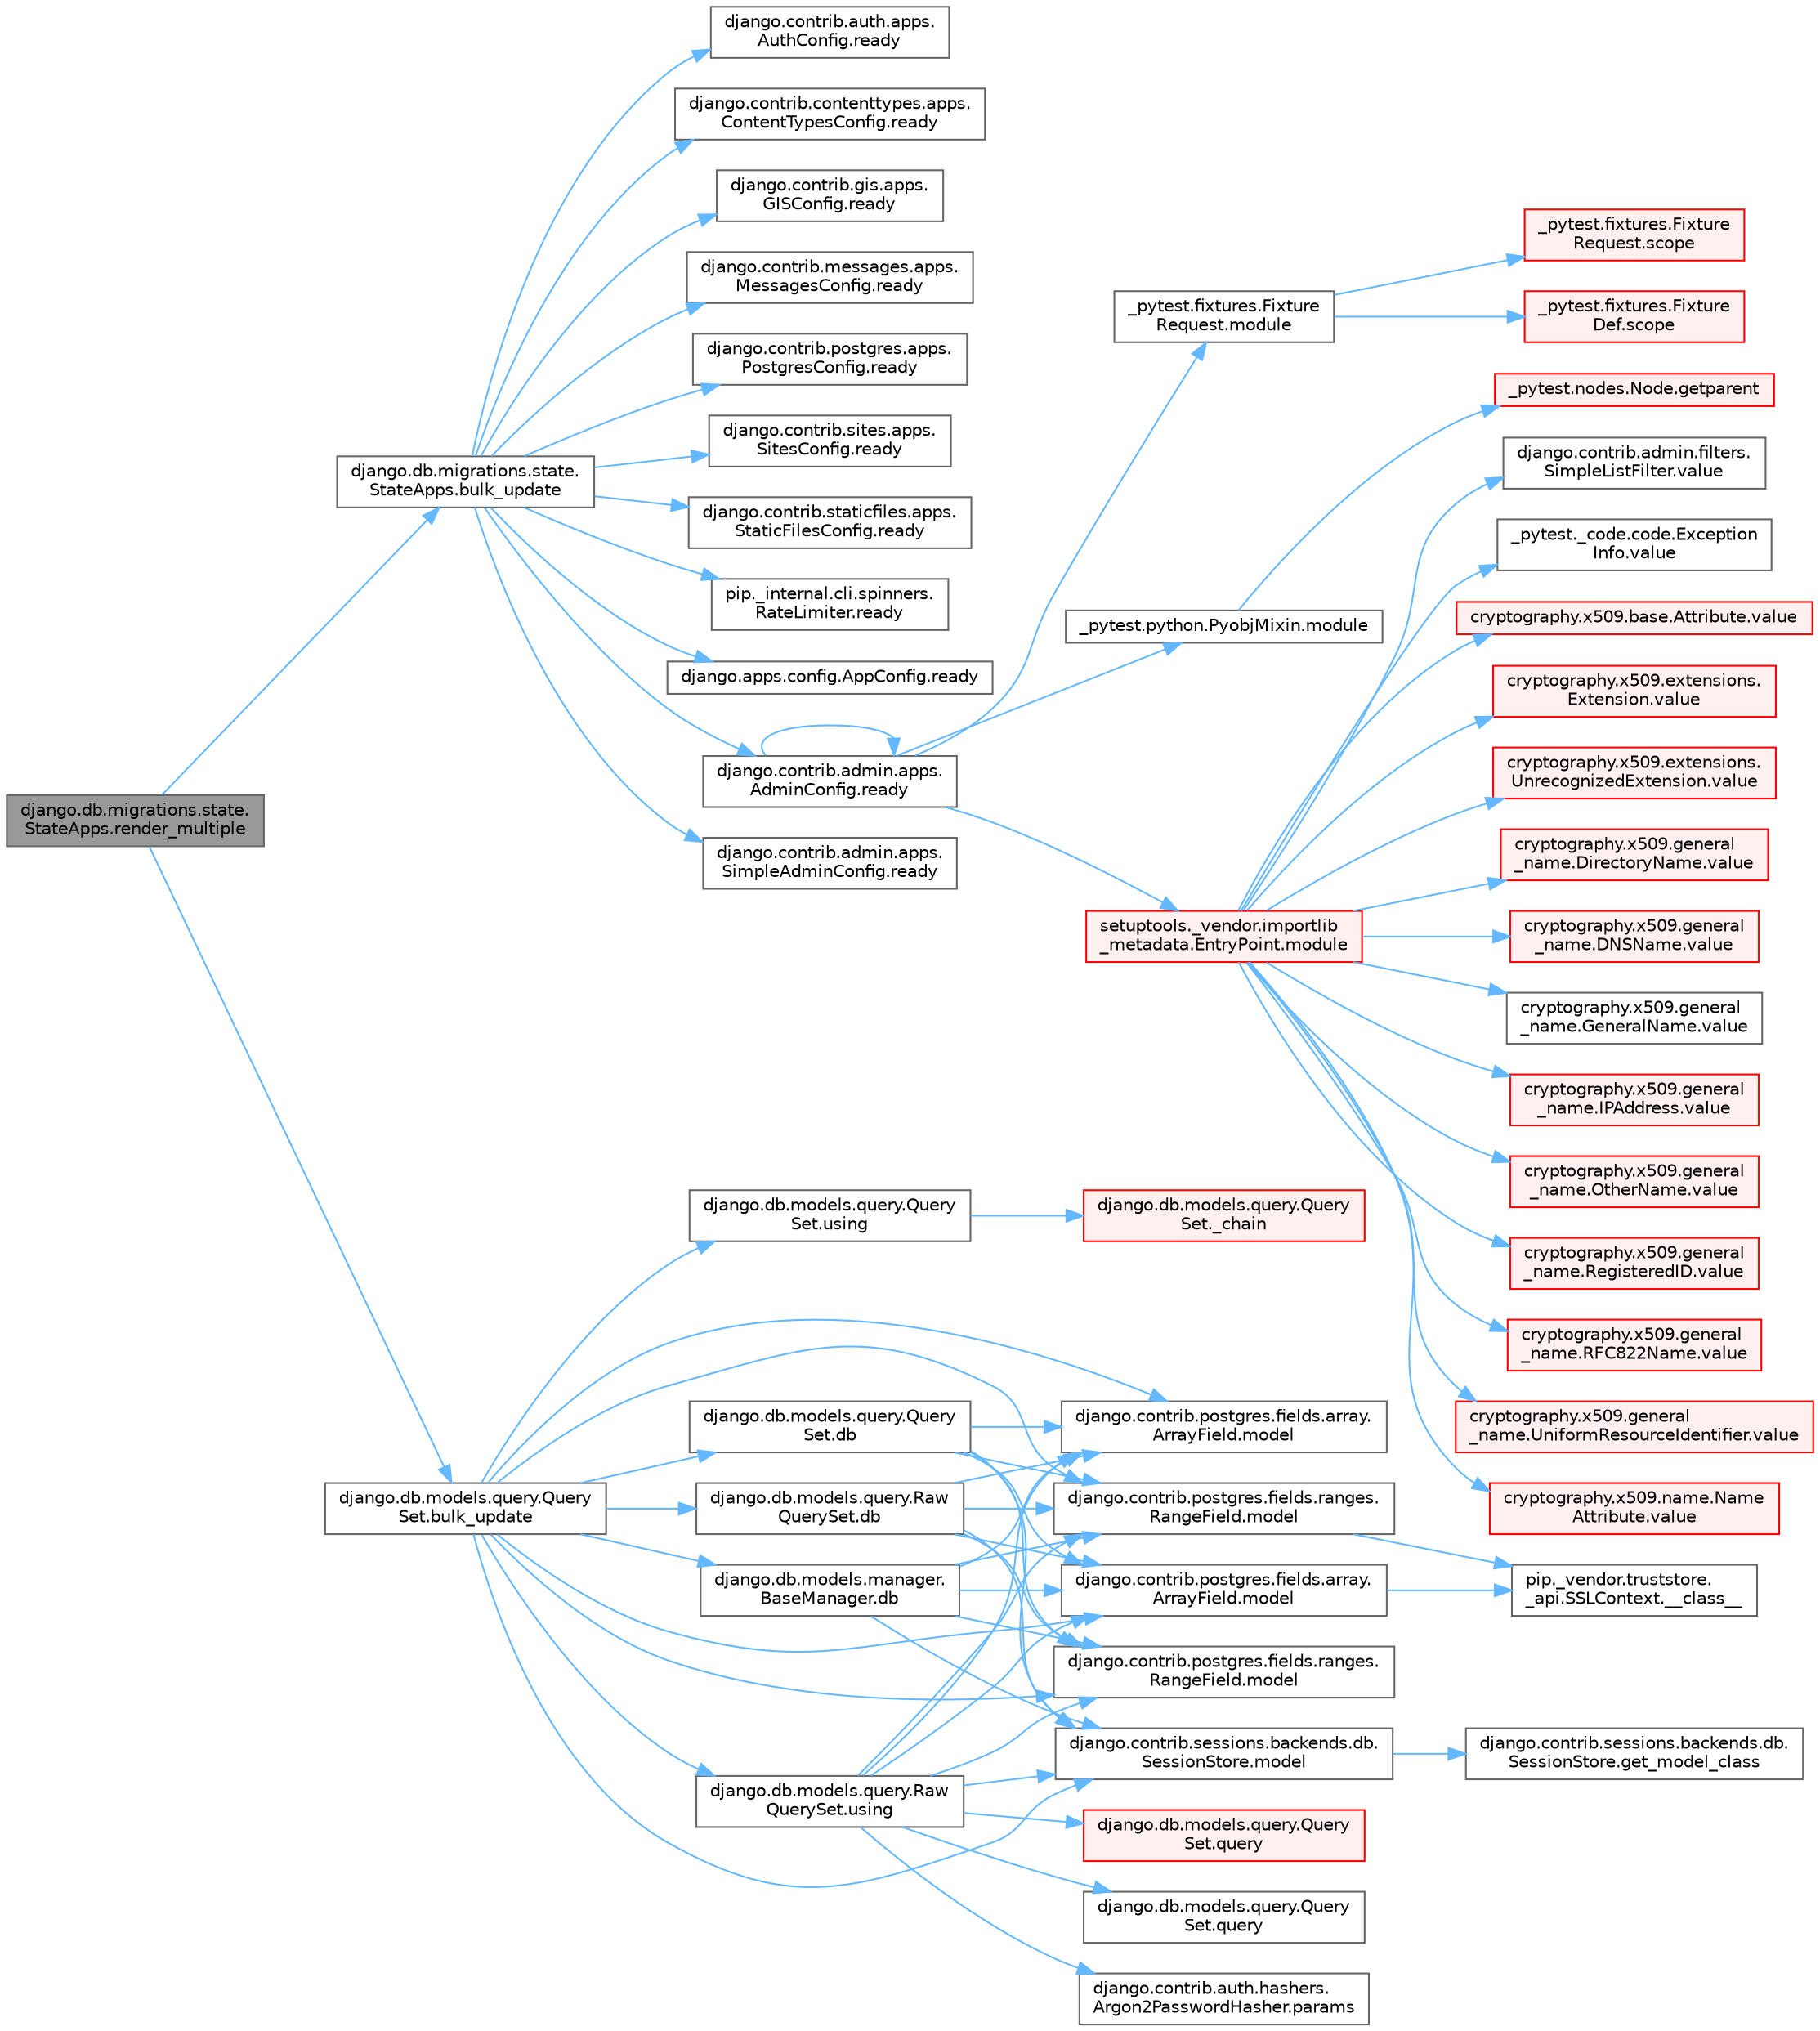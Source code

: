 digraph "django.db.migrations.state.StateApps.render_multiple"
{
 // LATEX_PDF_SIZE
  bgcolor="transparent";
  edge [fontname=Helvetica,fontsize=10,labelfontname=Helvetica,labelfontsize=10];
  node [fontname=Helvetica,fontsize=10,shape=box,height=0.2,width=0.4];
  rankdir="LR";
  Node1 [id="Node000001",label="django.db.migrations.state.\lStateApps.render_multiple",height=0.2,width=0.4,color="gray40", fillcolor="grey60", style="filled", fontcolor="black",tooltip=" "];
  Node1 -> Node2 [id="edge1_Node000001_Node000002",color="steelblue1",style="solid",tooltip=" "];
  Node2 [id="Node000002",label="django.db.migrations.state.\lStateApps.bulk_update",height=0.2,width=0.4,color="grey40", fillcolor="white", style="filled",URL="$classdjango_1_1db_1_1migrations_1_1state_1_1_state_apps.html#a088e6d29c8b84b8b280c984a31b5bb1f",tooltip=" "];
  Node2 -> Node3 [id="edge2_Node000002_Node000003",color="steelblue1",style="solid",tooltip=" "];
  Node3 [id="Node000003",label="django.apps.config.AppConfig.ready",height=0.2,width=0.4,color="grey40", fillcolor="white", style="filled",URL="$classdjango_1_1apps_1_1config_1_1_app_config.html#a08f05a339329599dd195bf1037c638e5",tooltip=" "];
  Node2 -> Node4 [id="edge3_Node000002_Node000004",color="steelblue1",style="solid",tooltip=" "];
  Node4 [id="Node000004",label="django.contrib.admin.apps.\lAdminConfig.ready",height=0.2,width=0.4,color="grey40", fillcolor="white", style="filled",URL="$classdjango_1_1contrib_1_1admin_1_1apps_1_1_admin_config.html#a974b1b1482df95ff46898bf20d7d0ecd",tooltip=" "];
  Node4 -> Node5 [id="edge4_Node000004_Node000005",color="steelblue1",style="solid",tooltip=" "];
  Node5 [id="Node000005",label="_pytest.fixtures.Fixture\lRequest.module",height=0.2,width=0.4,color="grey40", fillcolor="white", style="filled",URL="$class__pytest_1_1fixtures_1_1_fixture_request.html#ad7a3eaa568b0f3ba67ebf2fd02ecea0e",tooltip=" "];
  Node5 -> Node6 [id="edge5_Node000005_Node000006",color="steelblue1",style="solid",tooltip=" "];
  Node6 [id="Node000006",label="_pytest.fixtures.Fixture\lDef.scope",height=0.2,width=0.4,color="red", fillcolor="#FFF0F0", style="filled",URL="$class__pytest_1_1fixtures_1_1_fixture_def.html#a7631cdae842daae93780def0698acba2",tooltip=" "];
  Node5 -> Node10 [id="edge6_Node000005_Node000010",color="steelblue1",style="solid",tooltip=" "];
  Node10 [id="Node000010",label="_pytest.fixtures.Fixture\lRequest.scope",height=0.2,width=0.4,color="red", fillcolor="#FFF0F0", style="filled",URL="$class__pytest_1_1fixtures_1_1_fixture_request.html#acb5406ee9e8cf7147711b9314b6c951a",tooltip=" "];
  Node4 -> Node11 [id="edge7_Node000004_Node000011",color="steelblue1",style="solid",tooltip=" "];
  Node11 [id="Node000011",label="_pytest.python.PyobjMixin.module",height=0.2,width=0.4,color="grey40", fillcolor="white", style="filled",URL="$class__pytest_1_1python_1_1_pyobj_mixin.html#a59f370b8fb7ac30c262e6dc2797527d2",tooltip=" "];
  Node11 -> Node12 [id="edge8_Node000011_Node000012",color="steelblue1",style="solid",tooltip=" "];
  Node12 [id="Node000012",label="_pytest.nodes.Node.getparent",height=0.2,width=0.4,color="red", fillcolor="#FFF0F0", style="filled",URL="$class__pytest_1_1nodes_1_1_node.html#aa43550c78abb0cf55437b1fd51bf8aa5",tooltip=" "];
  Node4 -> Node15 [id="edge9_Node000004_Node000015",color="steelblue1",style="solid",tooltip=" "];
  Node15 [id="Node000015",label="setuptools._vendor.importlib\l_metadata.EntryPoint.module",height=0.2,width=0.4,color="red", fillcolor="#FFF0F0", style="filled",URL="$classsetuptools_1_1__vendor_1_1importlib__metadata_1_1_entry_point.html#ab0cf8662ae1b114f079d464a9bdbb70f",tooltip=" "];
  Node15 -> Node16 [id="edge10_Node000015_Node000016",color="steelblue1",style="solid",tooltip=" "];
  Node16 [id="Node000016",label="_pytest._code.code.Exception\lInfo.value",height=0.2,width=0.4,color="grey40", fillcolor="white", style="filled",URL="$class__pytest_1_1__code_1_1code_1_1_exception_info.html#a65675b4b4254ece8c2b96f442ffa6a75",tooltip=" "];
  Node15 -> Node17 [id="edge11_Node000015_Node000017",color="steelblue1",style="solid",tooltip=" "];
  Node17 [id="Node000017",label="cryptography.x509.base.Attribute.value",height=0.2,width=0.4,color="red", fillcolor="#FFF0F0", style="filled",URL="$classcryptography_1_1x509_1_1base_1_1_attribute.html#a60472bf1e6c7d1a19111b910c23c097a",tooltip=" "];
  Node15 -> Node21 [id="edge12_Node000015_Node000021",color="steelblue1",style="solid",tooltip=" "];
  Node21 [id="Node000021",label="cryptography.x509.extensions.\lExtension.value",height=0.2,width=0.4,color="red", fillcolor="#FFF0F0", style="filled",URL="$classcryptography_1_1x509_1_1extensions_1_1_extension.html#a8c49255768af4af1c07670fd09fe42a7",tooltip=" "];
  Node15 -> Node22 [id="edge13_Node000015_Node000022",color="steelblue1",style="solid",tooltip=" "];
  Node22 [id="Node000022",label="cryptography.x509.extensions.\lUnrecognizedExtension.value",height=0.2,width=0.4,color="red", fillcolor="#FFF0F0", style="filled",URL="$classcryptography_1_1x509_1_1extensions_1_1_unrecognized_extension.html#a9992d78623e649a72caf3f3ce5a2c0f9",tooltip=" "];
  Node15 -> Node23 [id="edge14_Node000015_Node000023",color="steelblue1",style="solid",tooltip=" "];
  Node23 [id="Node000023",label="cryptography.x509.general\l_name.DirectoryName.value",height=0.2,width=0.4,color="red", fillcolor="#FFF0F0", style="filled",URL="$classcryptography_1_1x509_1_1general__name_1_1_directory_name.html#a68ccf077d3347ac26ff3c85cb234c9fe",tooltip=" "];
  Node15 -> Node24 [id="edge15_Node000015_Node000024",color="steelblue1",style="solid",tooltip=" "];
  Node24 [id="Node000024",label="cryptography.x509.general\l_name.DNSName.value",height=0.2,width=0.4,color="red", fillcolor="#FFF0F0", style="filled",URL="$classcryptography_1_1x509_1_1general__name_1_1_d_n_s_name.html#a93b054a2226f3b5f15aa11e51e8b2357",tooltip=" "];
  Node15 -> Node25 [id="edge16_Node000015_Node000025",color="steelblue1",style="solid",tooltip=" "];
  Node25 [id="Node000025",label="cryptography.x509.general\l_name.GeneralName.value",height=0.2,width=0.4,color="grey40", fillcolor="white", style="filled",URL="$classcryptography_1_1x509_1_1general__name_1_1_general_name.html#a6eebdc32cba49fb672f0904be4be684a",tooltip=" "];
  Node15 -> Node26 [id="edge17_Node000015_Node000026",color="steelblue1",style="solid",tooltip=" "];
  Node26 [id="Node000026",label="cryptography.x509.general\l_name.IPAddress.value",height=0.2,width=0.4,color="red", fillcolor="#FFF0F0", style="filled",URL="$classcryptography_1_1x509_1_1general__name_1_1_i_p_address.html#a514cf4d34f9d4eac1db384e30bfd545c",tooltip=" "];
  Node15 -> Node27 [id="edge18_Node000015_Node000027",color="steelblue1",style="solid",tooltip=" "];
  Node27 [id="Node000027",label="cryptography.x509.general\l_name.OtherName.value",height=0.2,width=0.4,color="red", fillcolor="#FFF0F0", style="filled",URL="$classcryptography_1_1x509_1_1general__name_1_1_other_name.html#adc049986474090e83a8ff9ed596f53f6",tooltip=" "];
  Node15 -> Node28 [id="edge19_Node000015_Node000028",color="steelblue1",style="solid",tooltip=" "];
  Node28 [id="Node000028",label="cryptography.x509.general\l_name.RegisteredID.value",height=0.2,width=0.4,color="red", fillcolor="#FFF0F0", style="filled",URL="$classcryptography_1_1x509_1_1general__name_1_1_registered_i_d.html#a54915bad33598e65e1299ae76700053c",tooltip=" "];
  Node15 -> Node29 [id="edge20_Node000015_Node000029",color="steelblue1",style="solid",tooltip=" "];
  Node29 [id="Node000029",label="cryptography.x509.general\l_name.RFC822Name.value",height=0.2,width=0.4,color="red", fillcolor="#FFF0F0", style="filled",URL="$classcryptography_1_1x509_1_1general__name_1_1_r_f_c822_name.html#a63c29183b28ccc19efeb5894b261e70d",tooltip=" "];
  Node15 -> Node30 [id="edge21_Node000015_Node000030",color="steelblue1",style="solid",tooltip=" "];
  Node30 [id="Node000030",label="cryptography.x509.general\l_name.UniformResourceIdentifier.value",height=0.2,width=0.4,color="red", fillcolor="#FFF0F0", style="filled",URL="$classcryptography_1_1x509_1_1general__name_1_1_uniform_resource_identifier.html#a62c2508b5e9961e78426b268e20f412f",tooltip=" "];
  Node15 -> Node31 [id="edge22_Node000015_Node000031",color="steelblue1",style="solid",tooltip=" "];
  Node31 [id="Node000031",label="cryptography.x509.name.Name\lAttribute.value",height=0.2,width=0.4,color="red", fillcolor="#FFF0F0", style="filled",URL="$classcryptography_1_1x509_1_1name_1_1_name_attribute.html#af39a23a036a8c8a731fb74018c6c58f7",tooltip=" "];
  Node15 -> Node32 [id="edge23_Node000015_Node000032",color="steelblue1",style="solid",tooltip=" "];
  Node32 [id="Node000032",label="django.contrib.admin.filters.\lSimpleListFilter.value",height=0.2,width=0.4,color="grey40", fillcolor="white", style="filled",URL="$classdjango_1_1contrib_1_1admin_1_1filters_1_1_simple_list_filter.html#aefe5c6c5478d3d2560a882cadc9e7649",tooltip=" "];
  Node4 -> Node4 [id="edge24_Node000004_Node000004",color="steelblue1",style="solid",tooltip=" "];
  Node2 -> Node4533 [id="edge25_Node000002_Node004533",color="steelblue1",style="solid",tooltip=" "];
  Node4533 [id="Node004533",label="django.contrib.admin.apps.\lSimpleAdminConfig.ready",height=0.2,width=0.4,color="grey40", fillcolor="white", style="filled",URL="$classdjango_1_1contrib_1_1admin_1_1apps_1_1_simple_admin_config.html#ad2c51982559a20fd1b1f5b361836d2d2",tooltip=" "];
  Node2 -> Node4534 [id="edge26_Node000002_Node004534",color="steelblue1",style="solid",tooltip=" "];
  Node4534 [id="Node004534",label="django.contrib.auth.apps.\lAuthConfig.ready",height=0.2,width=0.4,color="grey40", fillcolor="white", style="filled",URL="$classdjango_1_1contrib_1_1auth_1_1apps_1_1_auth_config.html#a5874d8b878159b4702db36a802e6002d",tooltip=" "];
  Node2 -> Node4535 [id="edge27_Node000002_Node004535",color="steelblue1",style="solid",tooltip=" "];
  Node4535 [id="Node004535",label="django.contrib.contenttypes.apps.\lContentTypesConfig.ready",height=0.2,width=0.4,color="grey40", fillcolor="white", style="filled",URL="$classdjango_1_1contrib_1_1contenttypes_1_1apps_1_1_content_types_config.html#afb8456d16a8b0f222a6793193f9eaa17",tooltip=" "];
  Node2 -> Node4536 [id="edge28_Node000002_Node004536",color="steelblue1",style="solid",tooltip=" "];
  Node4536 [id="Node004536",label="django.contrib.gis.apps.\lGISConfig.ready",height=0.2,width=0.4,color="grey40", fillcolor="white", style="filled",URL="$classdjango_1_1contrib_1_1gis_1_1apps_1_1_g_i_s_config.html#a932b5381109ab8b4b4a0a5c5b4161152",tooltip=" "];
  Node2 -> Node4537 [id="edge29_Node000002_Node004537",color="steelblue1",style="solid",tooltip=" "];
  Node4537 [id="Node004537",label="django.contrib.messages.apps.\lMessagesConfig.ready",height=0.2,width=0.4,color="grey40", fillcolor="white", style="filled",URL="$classdjango_1_1contrib_1_1messages_1_1apps_1_1_messages_config.html#ae4273f06e23036e63183a6cf7d50954c",tooltip=" "];
  Node2 -> Node4538 [id="edge30_Node000002_Node004538",color="steelblue1",style="solid",tooltip=" "];
  Node4538 [id="Node004538",label="django.contrib.postgres.apps.\lPostgresConfig.ready",height=0.2,width=0.4,color="grey40", fillcolor="white", style="filled",URL="$classdjango_1_1contrib_1_1postgres_1_1apps_1_1_postgres_config.html#ac1e422e622290f68b90bb224470dbd21",tooltip=" "];
  Node2 -> Node4539 [id="edge31_Node000002_Node004539",color="steelblue1",style="solid",tooltip=" "];
  Node4539 [id="Node004539",label="django.contrib.sites.apps.\lSitesConfig.ready",height=0.2,width=0.4,color="grey40", fillcolor="white", style="filled",URL="$classdjango_1_1contrib_1_1sites_1_1apps_1_1_sites_config.html#a95cd4a2f76ce943b26cb4cc602dc7174",tooltip=" "];
  Node2 -> Node4540 [id="edge32_Node000002_Node004540",color="steelblue1",style="solid",tooltip=" "];
  Node4540 [id="Node004540",label="django.contrib.staticfiles.apps.\lStaticFilesConfig.ready",height=0.2,width=0.4,color="grey40", fillcolor="white", style="filled",URL="$classdjango_1_1contrib_1_1staticfiles_1_1apps_1_1_static_files_config.html#adcfba2af796bc083b78e8a0fb8a44bb9",tooltip=" "];
  Node2 -> Node4541 [id="edge33_Node000002_Node004541",color="steelblue1",style="solid",tooltip=" "];
  Node4541 [id="Node004541",label="pip._internal.cli.spinners.\lRateLimiter.ready",height=0.2,width=0.4,color="grey40", fillcolor="white", style="filled",URL="$classpip_1_1__internal_1_1cli_1_1spinners_1_1_rate_limiter.html#afe31ae392b4e50a03e9149aa30e3f1ee",tooltip=" "];
  Node1 -> Node4542 [id="edge34_Node000001_Node004542",color="steelblue1",style="solid",tooltip=" "];
  Node4542 [id="Node004542",label="django.db.models.query.Query\lSet.bulk_update",height=0.2,width=0.4,color="grey40", fillcolor="white", style="filled",URL="$classdjango_1_1db_1_1models_1_1query_1_1_query_set.html#a9d4d2c78c9b7825c15ec25b5c23d8f69",tooltip=" "];
  Node4542 -> Node214 [id="edge35_Node004542_Node000214",color="steelblue1",style="solid",tooltip=" "];
  Node214 [id="Node000214",label="django.db.models.manager.\lBaseManager.db",height=0.2,width=0.4,color="grey40", fillcolor="white", style="filled",URL="$classdjango_1_1db_1_1models_1_1manager_1_1_base_manager.html#ad6c30d1033fbe64ca4ac1d2bf0162a8a",tooltip=" "];
  Node214 -> Node175 [id="edge36_Node000214_Node000175",color="steelblue1",style="solid",tooltip=" "];
  Node175 [id="Node000175",label="django.contrib.postgres.fields.array.\lArrayField.model",height=0.2,width=0.4,color="grey40", fillcolor="white", style="filled",URL="$classdjango_1_1contrib_1_1postgres_1_1fields_1_1array_1_1_array_field.html#a4402eef4c4784e00671c9f229481f4c1",tooltip=" "];
  Node175 -> Node59 [id="edge37_Node000175_Node000059",color="steelblue1",style="solid",tooltip=" "];
  Node59 [id="Node000059",label="pip._vendor.truststore.\l_api.SSLContext.__class__",height=0.2,width=0.4,color="grey40", fillcolor="white", style="filled",URL="$classpip_1_1__vendor_1_1truststore_1_1__api_1_1_s_s_l_context.html#a530861514f31eabaa3f513557d6e66de",tooltip=" "];
  Node214 -> Node176 [id="edge38_Node000214_Node000176",color="steelblue1",style="solid",tooltip=" "];
  Node176 [id="Node000176",label="django.contrib.postgres.fields.array.\lArrayField.model",height=0.2,width=0.4,color="grey40", fillcolor="white", style="filled",URL="$classdjango_1_1contrib_1_1postgres_1_1fields_1_1array_1_1_array_field.html#a50a2796de85f960ca282b56ef2d9446c",tooltip=" "];
  Node214 -> Node177 [id="edge39_Node000214_Node000177",color="steelblue1",style="solid",tooltip=" "];
  Node177 [id="Node000177",label="django.contrib.postgres.fields.ranges.\lRangeField.model",height=0.2,width=0.4,color="grey40", fillcolor="white", style="filled",URL="$classdjango_1_1contrib_1_1postgres_1_1fields_1_1ranges_1_1_range_field.html#aa38c2bbd1bad0c8f9b0315ee468867a2",tooltip=" "];
  Node177 -> Node59 [id="edge40_Node000177_Node000059",color="steelblue1",style="solid",tooltip=" "];
  Node214 -> Node178 [id="edge41_Node000214_Node000178",color="steelblue1",style="solid",tooltip=" "];
  Node178 [id="Node000178",label="django.contrib.postgres.fields.ranges.\lRangeField.model",height=0.2,width=0.4,color="grey40", fillcolor="white", style="filled",URL="$classdjango_1_1contrib_1_1postgres_1_1fields_1_1ranges_1_1_range_field.html#a91b36827f010affd1ff89569cf40d1af",tooltip=" "];
  Node214 -> Node179 [id="edge42_Node000214_Node000179",color="steelblue1",style="solid",tooltip=" "];
  Node179 [id="Node000179",label="django.contrib.sessions.backends.db.\lSessionStore.model",height=0.2,width=0.4,color="grey40", fillcolor="white", style="filled",URL="$classdjango_1_1contrib_1_1sessions_1_1backends_1_1db_1_1_session_store.html#af52cfb4371af389c8bd4a6780274c403",tooltip=" "];
  Node179 -> Node180 [id="edge43_Node000179_Node000180",color="steelblue1",style="solid",tooltip=" "];
  Node180 [id="Node000180",label="django.contrib.sessions.backends.db.\lSessionStore.get_model_class",height=0.2,width=0.4,color="grey40", fillcolor="white", style="filled",URL="$classdjango_1_1contrib_1_1sessions_1_1backends_1_1db_1_1_session_store.html#a5e2d862e271e8f9173021bcaa61305ad",tooltip=" "];
  Node4542 -> Node215 [id="edge44_Node004542_Node000215",color="steelblue1",style="solid",tooltip=" "];
  Node215 [id="Node000215",label="django.db.models.query.Query\lSet.db",height=0.2,width=0.4,color="grey40", fillcolor="white", style="filled",URL="$classdjango_1_1db_1_1models_1_1query_1_1_query_set.html#a6ff7e94dd4e7293da5fb86f6349ce9b8",tooltip=" "];
  Node215 -> Node175 [id="edge45_Node000215_Node000175",color="steelblue1",style="solid",tooltip=" "];
  Node215 -> Node176 [id="edge46_Node000215_Node000176",color="steelblue1",style="solid",tooltip=" "];
  Node215 -> Node177 [id="edge47_Node000215_Node000177",color="steelblue1",style="solid",tooltip=" "];
  Node215 -> Node178 [id="edge48_Node000215_Node000178",color="steelblue1",style="solid",tooltip=" "];
  Node215 -> Node179 [id="edge49_Node000215_Node000179",color="steelblue1",style="solid",tooltip=" "];
  Node4542 -> Node216 [id="edge50_Node004542_Node000216",color="steelblue1",style="solid",tooltip=" "];
  Node216 [id="Node000216",label="django.db.models.query.Raw\lQuerySet.db",height=0.2,width=0.4,color="grey40", fillcolor="white", style="filled",URL="$classdjango_1_1db_1_1models_1_1query_1_1_raw_query_set.html#a1f352bf15faf0aa43e22709fde8f7564",tooltip=" "];
  Node216 -> Node175 [id="edge51_Node000216_Node000175",color="steelblue1",style="solid",tooltip=" "];
  Node216 -> Node176 [id="edge52_Node000216_Node000176",color="steelblue1",style="solid",tooltip=" "];
  Node216 -> Node177 [id="edge53_Node000216_Node000177",color="steelblue1",style="solid",tooltip=" "];
  Node216 -> Node178 [id="edge54_Node000216_Node000178",color="steelblue1",style="solid",tooltip=" "];
  Node216 -> Node179 [id="edge55_Node000216_Node000179",color="steelblue1",style="solid",tooltip=" "];
  Node4542 -> Node175 [id="edge56_Node004542_Node000175",color="steelblue1",style="solid",tooltip=" "];
  Node4542 -> Node176 [id="edge57_Node004542_Node000176",color="steelblue1",style="solid",tooltip=" "];
  Node4542 -> Node177 [id="edge58_Node004542_Node000177",color="steelblue1",style="solid",tooltip=" "];
  Node4542 -> Node178 [id="edge59_Node004542_Node000178",color="steelblue1",style="solid",tooltip=" "];
  Node4542 -> Node179 [id="edge60_Node004542_Node000179",color="steelblue1",style="solid",tooltip=" "];
  Node4542 -> Node2835 [id="edge61_Node004542_Node002835",color="steelblue1",style="solid",tooltip=" "];
  Node2835 [id="Node002835",label="django.db.models.query.Query\lSet.using",height=0.2,width=0.4,color="grey40", fillcolor="white", style="filled",URL="$classdjango_1_1db_1_1models_1_1query_1_1_query_set.html#a0b29c2fda0f45838531c7d5296e3973f",tooltip=" "];
  Node2835 -> Node172 [id="edge62_Node002835_Node000172",color="steelblue1",style="solid",tooltip=" "];
  Node172 [id="Node000172",label="django.db.models.query.Query\lSet._chain",height=0.2,width=0.4,color="red", fillcolor="#FFF0F0", style="filled",URL="$classdjango_1_1db_1_1models_1_1query_1_1_query_set.html#a182d4dbe4af5d2d79141ccb1e5b0d103",tooltip=" "];
  Node4542 -> Node2836 [id="edge63_Node004542_Node002836",color="steelblue1",style="solid",tooltip=" "];
  Node2836 [id="Node002836",label="django.db.models.query.Raw\lQuerySet.using",height=0.2,width=0.4,color="grey40", fillcolor="white", style="filled",URL="$classdjango_1_1db_1_1models_1_1query_1_1_raw_query_set.html#aeec4eed23baff216e73f6ad539c96ab8",tooltip=" "];
  Node2836 -> Node175 [id="edge64_Node002836_Node000175",color="steelblue1",style="solid",tooltip=" "];
  Node2836 -> Node176 [id="edge65_Node002836_Node000176",color="steelblue1",style="solid",tooltip=" "];
  Node2836 -> Node177 [id="edge66_Node002836_Node000177",color="steelblue1",style="solid",tooltip=" "];
  Node2836 -> Node178 [id="edge67_Node002836_Node000178",color="steelblue1",style="solid",tooltip=" "];
  Node2836 -> Node179 [id="edge68_Node002836_Node000179",color="steelblue1",style="solid",tooltip=" "];
  Node2836 -> Node182 [id="edge69_Node002836_Node000182",color="steelblue1",style="solid",tooltip=" "];
  Node182 [id="Node000182",label="django.contrib.auth.hashers.\lArgon2PasswordHasher.params",height=0.2,width=0.4,color="grey40", fillcolor="white", style="filled",URL="$classdjango_1_1contrib_1_1auth_1_1hashers_1_1_argon2_password_hasher.html#a7ff39876e9800961fb430e95e18f5687",tooltip=" "];
  Node2836 -> Node164 [id="edge70_Node002836_Node000164",color="steelblue1",style="solid",tooltip=" "];
  Node164 [id="Node000164",label="django.db.models.query.Query\lSet.query",height=0.2,width=0.4,color="red", fillcolor="#FFF0F0", style="filled",URL="$classdjango_1_1db_1_1models_1_1query_1_1_query_set.html#a8028ed81b109acb162489dbd16604c83",tooltip=" "];
  Node2836 -> Node166 [id="edge71_Node002836_Node000166",color="steelblue1",style="solid",tooltip=" "];
  Node166 [id="Node000166",label="django.db.models.query.Query\lSet.query",height=0.2,width=0.4,color="grey40", fillcolor="white", style="filled",URL="$classdjango_1_1db_1_1models_1_1query_1_1_query_set.html#a0b0307a9b3f65303afb2c5783372d2c2",tooltip=" "];
}
